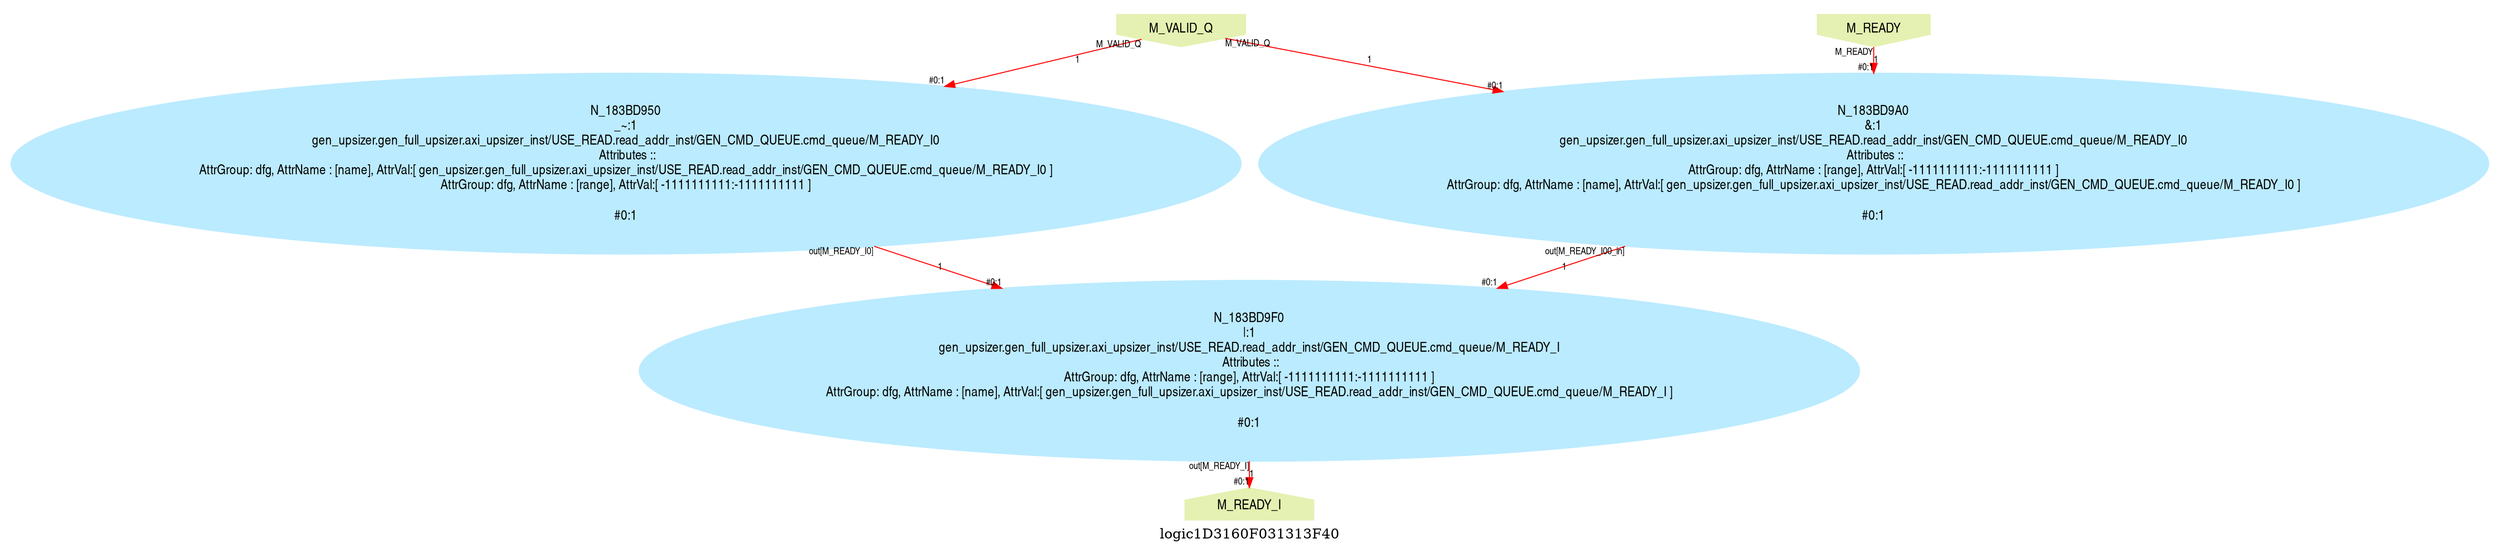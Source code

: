 digraph logic1D3160F031313F40 {
graph [label="logic1D3160F031313F40", margin="0.1,0.1", size="100,100", ranksep=0.1, splines=true];
node [style=filled, color="#ffee80", fontname=helveticanarrow];
edge [color="#ff0000", fontsize=10, fontname=helveticanarrow];
{ rank = source;logic1D3160F031313F40_M_VALID_Q [label="M_VALID_Q", shape=invhouse, color="#e4f1b2"];
logic1D3160F031313F40_M_READY [label="M_READY", shape=invhouse, color="#e4f1b2"];
}
{ rank = sink;logic1D3160F031313F40_M_READY_I [label="M_READY_I", shape=house, color="#e4f1b2"];
}
N_183BD9F0 [label="N_183BD9F0\n|:1\ngen_upsizer.gen_full_upsizer.axi_upsizer_inst/USE_READ.read_addr_inst/GEN_CMD_QUEUE.cmd_queue/M_READY_I\n Attributes ::\nAttrGroup: dfg, AttrName : [range], AttrVal:[ -1111111111:-1111111111 ]\nAttrGroup: dfg, AttrName : [name], AttrVal:[ gen_upsizer.gen_full_upsizer.axi_upsizer_inst/USE_READ.read_addr_inst/GEN_CMD_QUEUE.cmd_queue/M_READY_I ]\n\n#0:1\n", color="#bbebff"];
N_183BD9A0 [label="N_183BD9A0\n&:1\ngen_upsizer.gen_full_upsizer.axi_upsizer_inst/USE_READ.read_addr_inst/GEN_CMD_QUEUE.cmd_queue/M_READY_I0\n Attributes ::\nAttrGroup: dfg, AttrName : [range], AttrVal:[ -1111111111:-1111111111 ]\nAttrGroup: dfg, AttrName : [name], AttrVal:[ gen_upsizer.gen_full_upsizer.axi_upsizer_inst/USE_READ.read_addr_inst/GEN_CMD_QUEUE.cmd_queue/M_READY_I0 ]\n\n#0:1\n", color="#bbebff"];
N_183BD950 [label="N_183BD950\n_~:1\ngen_upsizer.gen_full_upsizer.axi_upsizer_inst/USE_READ.read_addr_inst/GEN_CMD_QUEUE.cmd_queue/M_READY_I0\n Attributes ::\nAttrGroup: dfg, AttrName : [name], AttrVal:[ gen_upsizer.gen_full_upsizer.axi_upsizer_inst/USE_READ.read_addr_inst/GEN_CMD_QUEUE.cmd_queue/M_READY_I0 ]\nAttrGroup: dfg, AttrName : [range], AttrVal:[ -1111111111:-1111111111 ]\n\n#0:1\n", color="#bbebff"];
N_183BD950 -> N_183BD9F0 [label="1", taillabel=<out[M_READY_I0]>, headlabel=<B>, headlabel=<#0:1>];
N_183BD9A0 -> N_183BD9F0 [label="1", taillabel=<out[M_READY_I00_in]>, headlabel=<A>, headlabel=<#0:1>];
logic1D3160F031313F40_M_VALID_Q -> N_183BD9A0 [label="1", taillabel=<M_VALID_Q>, headlabel=<B>, headlabel=<#0:1>];
logic1D3160F031313F40_M_VALID_Q -> N_183BD950 [label="1", taillabel=<M_VALID_Q>, headlabel=<in>, headlabel=<#0:1>];
logic1D3160F031313F40_M_READY -> N_183BD9A0 [label="1", taillabel=<M_READY>, headlabel=<A>, headlabel=<#0:1>];
N_183BD9F0 -> logic1D3160F031313F40_M_READY_I [label="1", taillabel=<out[M_READY_I]>, headlabel=<M_READY_I>, headlabel=<#0:1>];
}
